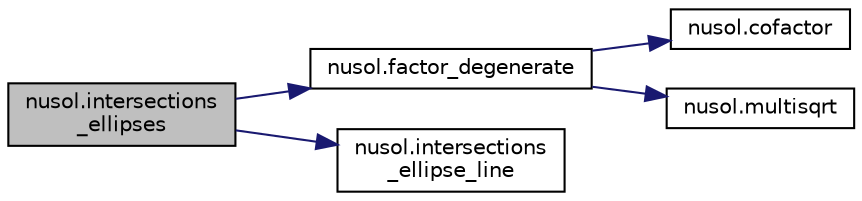 digraph "nusol.intersections_ellipses"
{
 // INTERACTIVE_SVG=YES
 // LATEX_PDF_SIZE
  edge [fontname="Helvetica",fontsize="10",labelfontname="Helvetica",labelfontsize="10"];
  node [fontname="Helvetica",fontsize="10",shape=record];
  rankdir="LR";
  Node1 [label="nusol.intersections\l_ellipses",height=0.2,width=0.4,color="black", fillcolor="grey75", style="filled", fontcolor="black",tooltip=" "];
  Node1 -> Node2 [color="midnightblue",fontsize="10",style="solid",fontname="Helvetica"];
  Node2 [label="nusol.factor_degenerate",height=0.2,width=0.4,color="black", fillcolor="white", style="filled",URL="$namespacenusol.html#ac3ee3d307b8f726772a064df077fe01f",tooltip=" "];
  Node2 -> Node3 [color="midnightblue",fontsize="10",style="solid",fontname="Helvetica"];
  Node3 [label="nusol.cofactor",height=0.2,width=0.4,color="black", fillcolor="white", style="filled",URL="$namespacenusol.html#a83735d245c9a632da06346b95cd56701",tooltip=" "];
  Node2 -> Node4 [color="midnightblue",fontsize="10",style="solid",fontname="Helvetica"];
  Node4 [label="nusol.multisqrt",height=0.2,width=0.4,color="black", fillcolor="white", style="filled",URL="$namespacenusol.html#a9d211c4c39b0a08a46c0503ca02cb000",tooltip=" "];
  Node1 -> Node5 [color="midnightblue",fontsize="10",style="solid",fontname="Helvetica"];
  Node5 [label="nusol.intersections\l_ellipse_line",height=0.2,width=0.4,color="black", fillcolor="white", style="filled",URL="$namespacenusol.html#a7d88ac49c86806ef1152826cb4ff3bcf",tooltip=" "];
}
